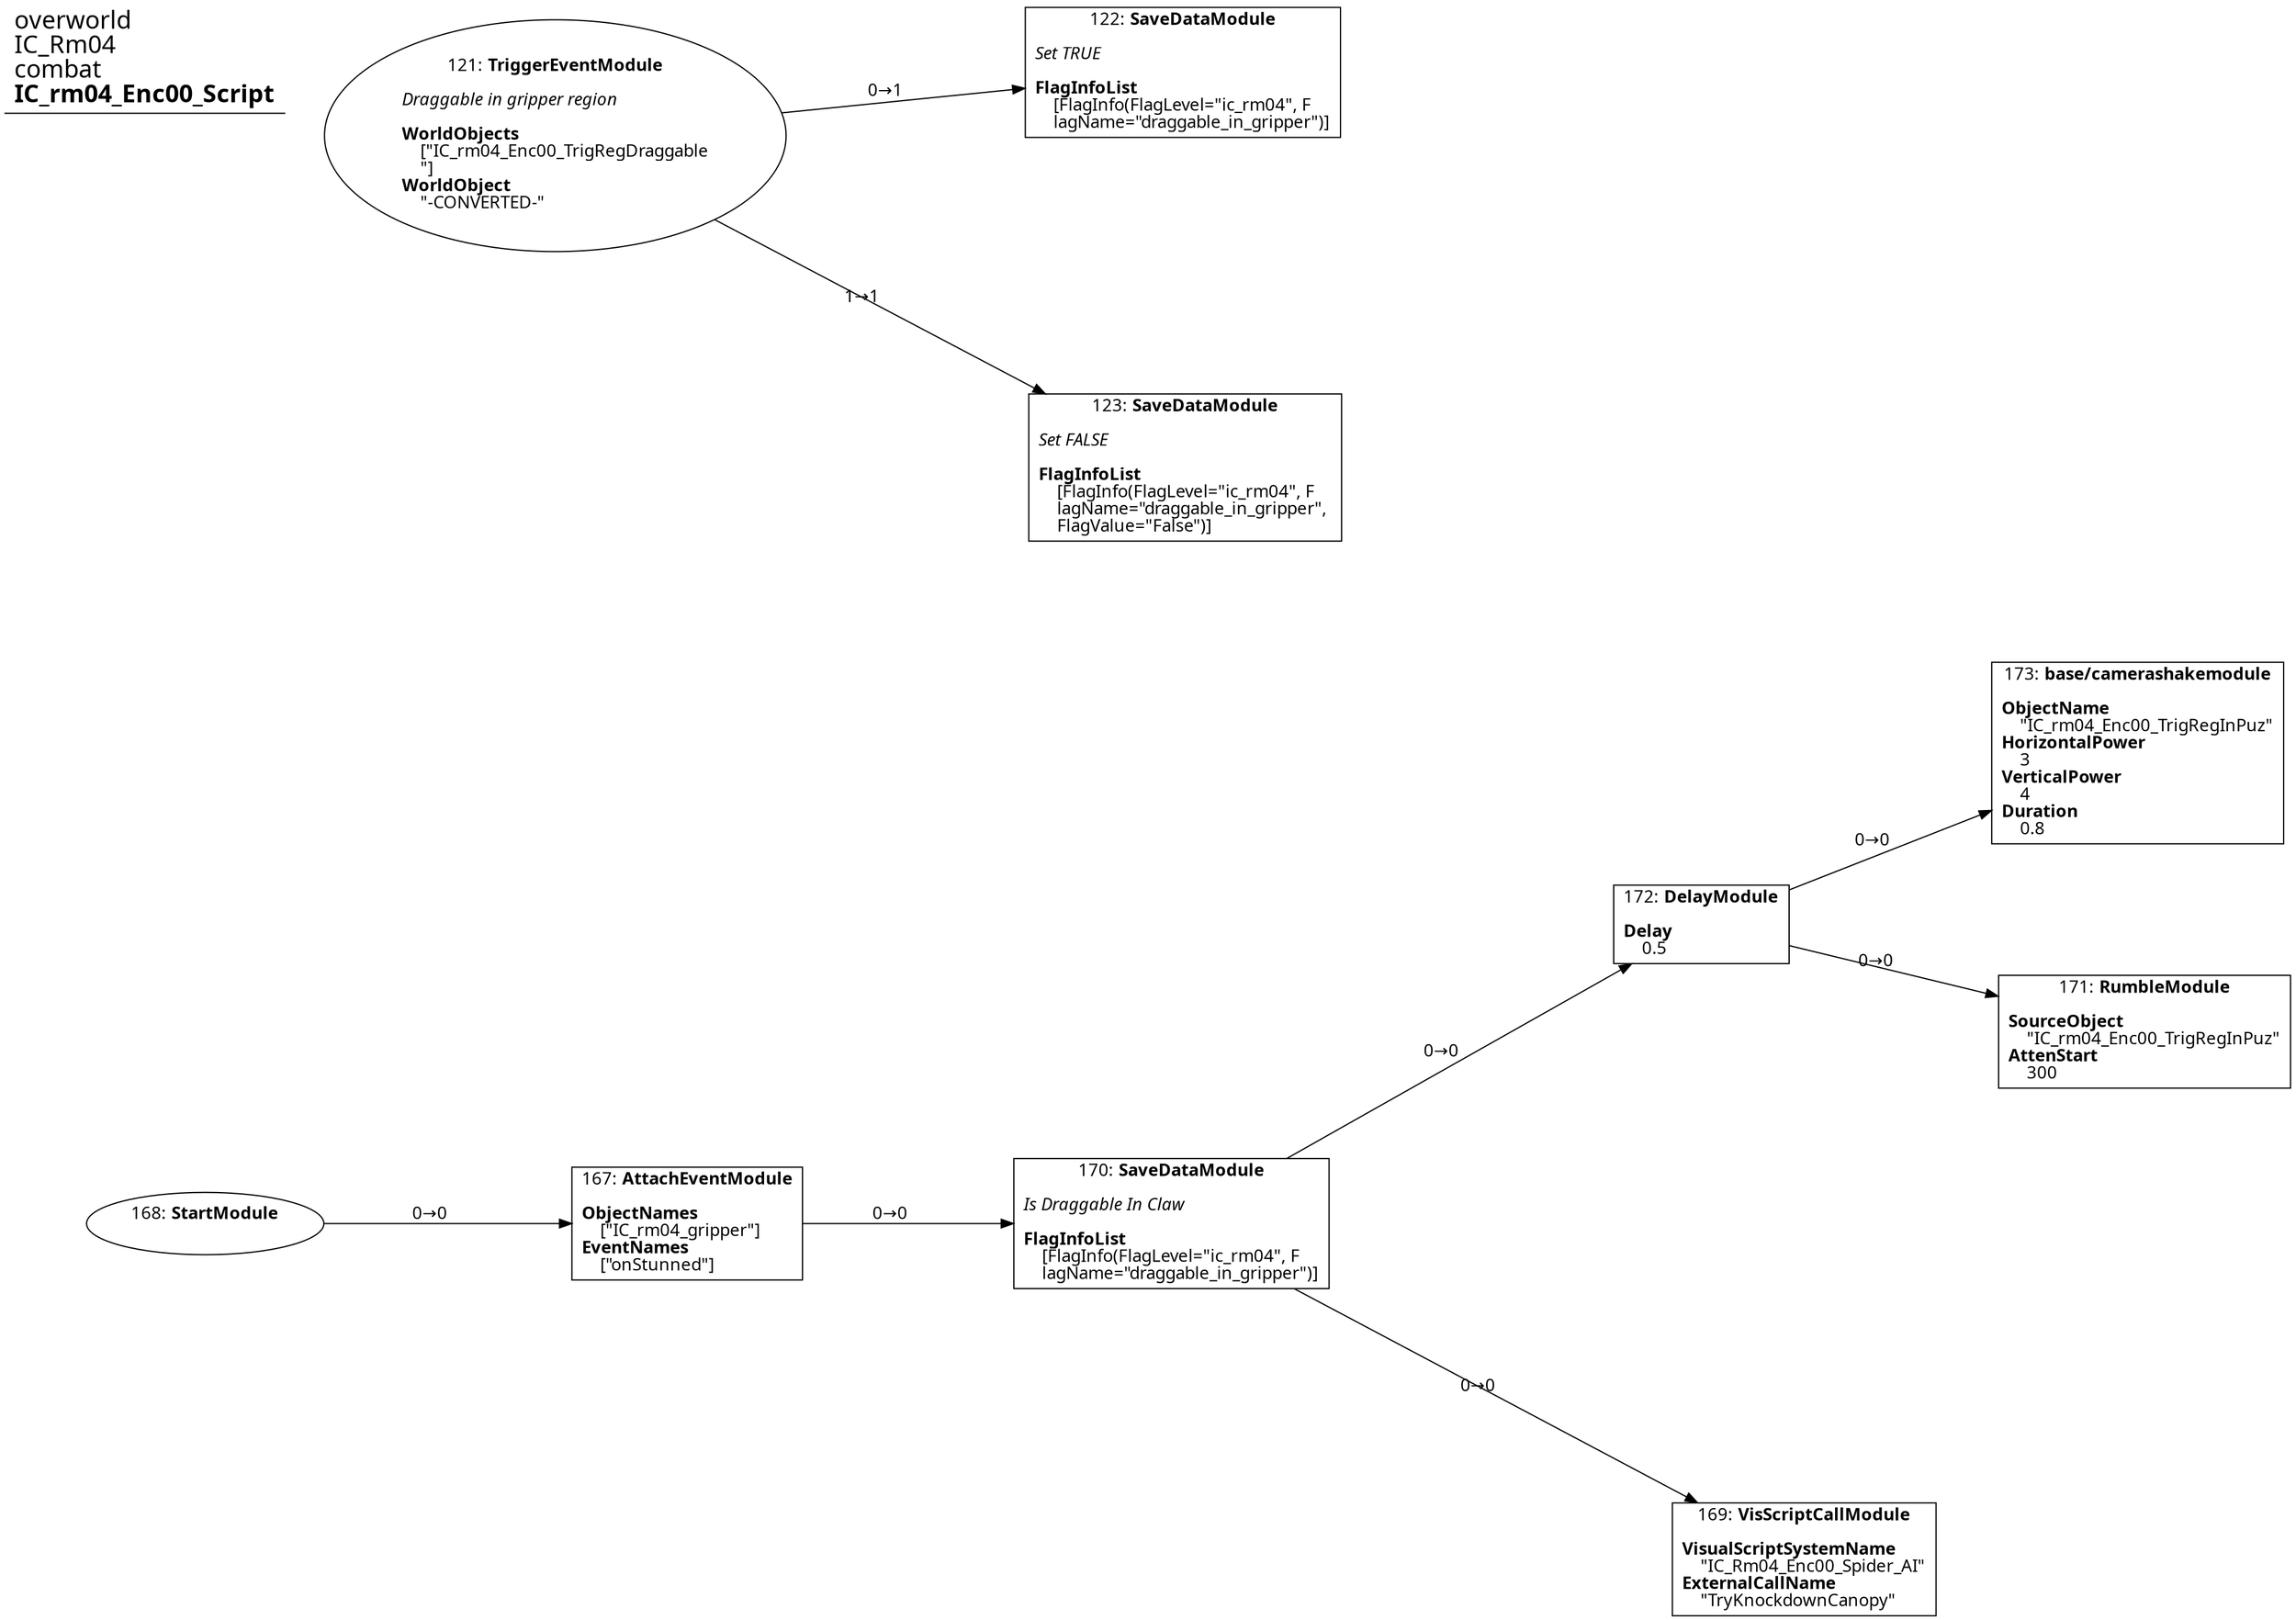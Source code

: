 digraph {
    layout = fdp;
    overlap = prism;
    sep = "+16";
    splines = spline;

    node [ shape = box ];

    graph [ fontname = "Segoe UI" ];
    node [ fontname = "Segoe UI" ];
    edge [ fontname = "Segoe UI" ];

    121 [ label = <121: <b>TriggerEventModule</b><br/><br/><i>Draggable in gripper region<br align="left"/></i><br align="left"/><b>WorldObjects</b><br align="left"/>    [&quot;IC_rm04_Enc00_TrigRegDraggable<br align="left"/>    &quot;]<br align="left"/><b>WorldObject</b><br align="left"/>    &quot;-CONVERTED-&quot;<br align="left"/>> ];
    121 [ shape = oval ]
    121 [ pos = "-1.161,-0.24800001!" ];
    121 -> 122 [ label = "0→1" ];
    121 -> 123 [ label = "1→1" ];

    122 [ label = <122: <b>SaveDataModule</b><br/><br/><i>Set TRUE<br align="left"/></i><br align="left"/><b>FlagInfoList</b><br align="left"/>    [FlagInfo(FlagLevel=&quot;ic_rm04&quot;, F<br align="left"/>    lagName=&quot;draggable_in_gripper&quot;)]<br align="left"/>> ];
    122 [ pos = "-0.86100006,-0.22500001!" ];

    123 [ label = <123: <b>SaveDataModule</b><br/><br/><i>Set FALSE<br align="left"/></i><br align="left"/><b>FlagInfoList</b><br align="left"/>    [FlagInfo(FlagLevel=&quot;ic_rm04&quot;, F<br align="left"/>    lagName=&quot;draggable_in_gripper&quot;, <br align="left"/>    FlagValue=&quot;False&quot;)]<br align="left"/>> ];
    123 [ pos = "-0.86,-0.39800003!" ];

    167 [ label = <167: <b>AttachEventModule</b><br/><br/><b>ObjectNames</b><br align="left"/>    [&quot;IC_rm04_gripper&quot;]<br align="left"/><b>EventNames</b><br align="left"/>    [&quot;onStunned&quot;]<br align="left"/>> ];
    167 [ pos = "-1.0780001,-0.72900003!" ];
    167 -> 170 [ label = "0→0" ];

    168 [ label = <168: <b>StartModule</b><br/><br/>> ];
    168 [ shape = oval ]
    168 [ pos = "-1.289,-0.72900003!" ];
    168 -> 167 [ label = "0→0" ];

    169 [ label = <169: <b>VisScriptCallModule</b><br/><br/><b>VisualScriptSystemName</b><br align="left"/>    &quot;IC_Rm04_Enc00_Spider_AI&quot;<br align="left"/><b>ExternalCallName</b><br align="left"/>    &quot;TryKnockdownCanopy&quot;<br align="left"/>> ];
    169 [ pos = "-0.58900005,-0.87600005!" ];

    170 [ label = <170: <b>SaveDataModule</b><br/><br/><i>Is Draggable In Claw<br align="left"/></i><br align="left"/><b>FlagInfoList</b><br align="left"/>    [FlagInfo(FlagLevel=&quot;ic_rm04&quot;, F<br align="left"/>    lagName=&quot;draggable_in_gripper&quot;)]<br align="left"/>> ];
    170 [ pos = "-0.86600006,-0.72900003!" ];
    170 -> 172 [ label = "0→0" ];
    170 -> 169 [ label = "0→0" ];

    171 [ label = <171: <b>RumbleModule</b><br/><br/><b>SourceObject</b><br align="left"/>    &quot;IC_rm04_Enc00_TrigRegInPuz&quot;<br align="left"/><b>AttenStart</b><br align="left"/>    300<br align="left"/>> ];
    171 [ pos = "-0.44000003,-0.64500004!" ];

    172 [ label = <172: <b>DelayModule</b><br/><br/><b>Delay</b><br align="left"/>    0.5<br align="left"/>> ];
    172 [ pos = "-0.634,-0.59800005!" ];
    172 -> 171 [ label = "0→0" ];
    172 -> 173 [ label = "0→0" ];

    173 [ label = <173: <b>base/camerashakemodule</b><br/><br/><b>ObjectName</b><br align="left"/>    &quot;IC_rm04_Enc00_TrigRegInPuz&quot;<br align="left"/><b>HorizontalPower</b><br align="left"/>    3<br align="left"/><b>VerticalPower</b><br align="left"/>    4<br align="left"/><b>Duration</b><br align="left"/>    0.8<br align="left"/>> ];
    173 [ pos = "-0.44300002,-0.523!" ];

    title [ pos = "-1.2900001,-0.224!" ];
    title [ shape = underline ];
    title [ label = <<font point-size="20">overworld<br align="left"/>IC_Rm04<br align="left"/>combat<br align="left"/><b>IC_rm04_Enc00_Script</b><br align="left"/></font>> ];
}
